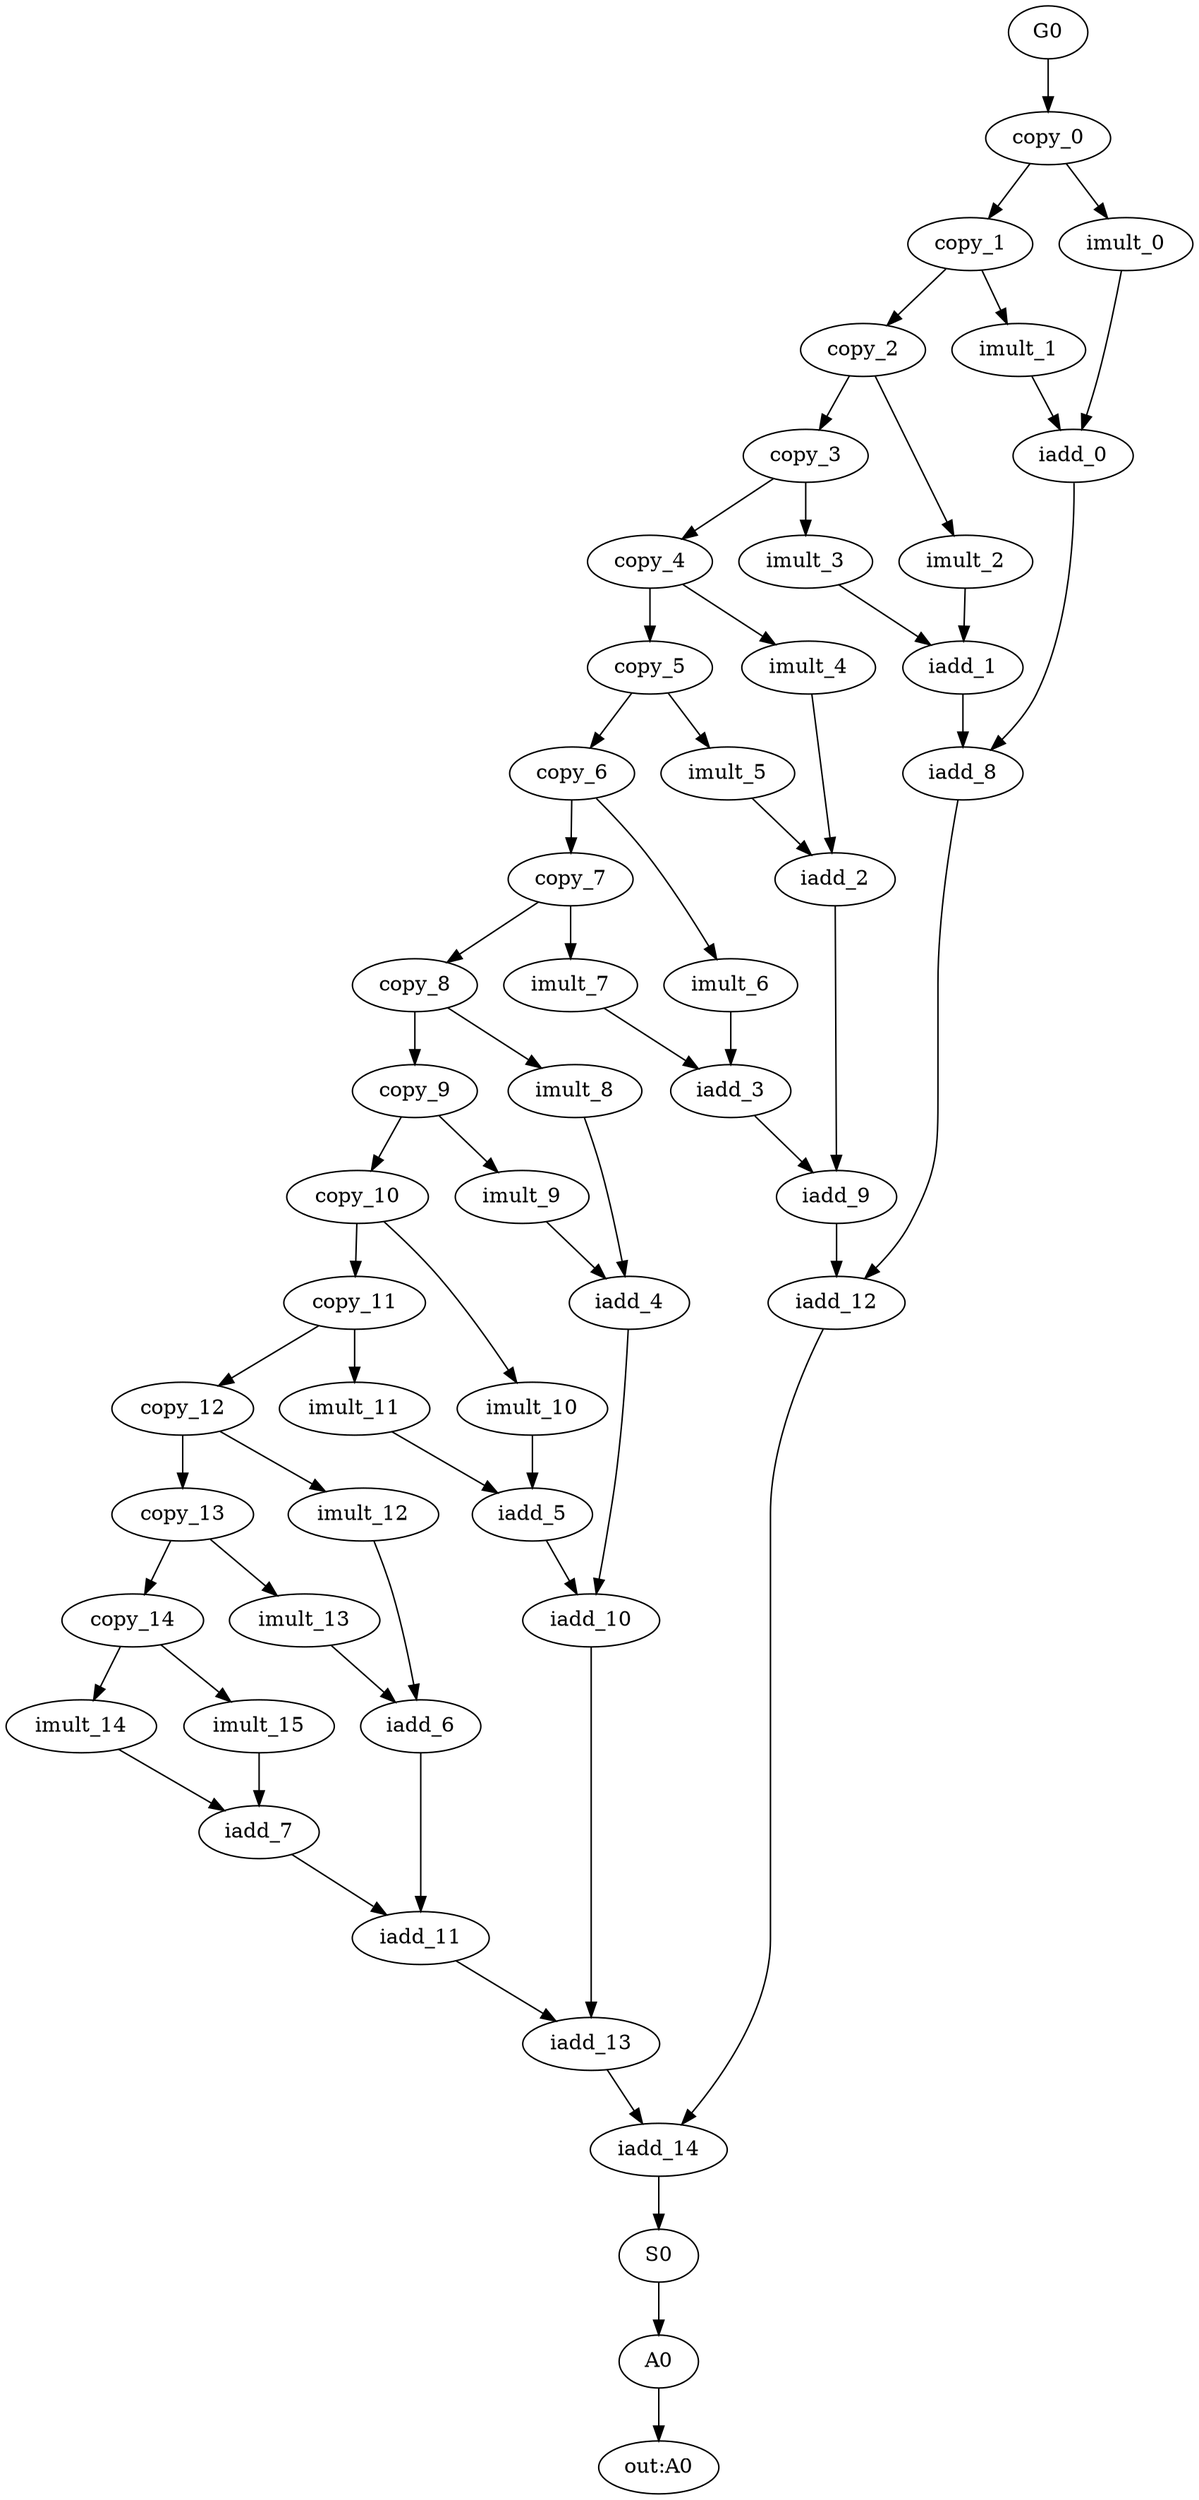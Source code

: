 strict digraph "Fir16" {
G0 [label=G0];
copy_10 [label=copy_10];
copy_3 [label=copy_3];
imult_11 [label=imult_11];
iadd_7 [label=iadd_7];
A0 [label=A0];
iadd_5 [label=iadd_5];
iadd_13 [label=iadd_13];
copy_7 [label=copy_7];
iadd_0 [label=iadd_0];
iadd_9 [label=iadd_9];
S0 [label=S0];
imult_6 [label=imult_6];
iadd_1 [label=iadd_1];
iadd_10 [label=iadd_10];
iadd_12 [label=iadd_12];
imult_5 [label=imult_5];
imult_12 [label=imult_12];
imult_1 [label=imult_1];
imult_9 [label=imult_9];
imult_13 [label=imult_13];
imult_3 [label=imult_3];
iadd_3 [label=iadd_3];
imult_14 [label=imult_14];
copy_0 [label=copy_0];
imult_8 [label=imult_8];
imult_4 [label=imult_4];
copy_5 [label=copy_5];
imult_10 [label=imult_10];
imult_15 [label=imult_15];
imult_0 [label=imult_0];
copy_11 [label=copy_11];
iadd_14 [label=iadd_14];
imult_2 [label=imult_2];
iadd_8 [label=iadd_8];
copy_6 [label=copy_6];
copy_12 [label=copy_12];
iadd_2 [label=iadd_2];
iadd_4 [label=iadd_4];
copy_4 [label=copy_4];
copy_14 [label=copy_14];
iadd_11 [label=iadd_11];
copy_13 [label=copy_13];
copy_8 [label=copy_8];
copy_2 [label=copy_2];
imult_7 [label=imult_7];
iadd_6 [label=iadd_6];
copy_1 [label=copy_1];
copy_9 [label=copy_9];
"out:A0";
G0 -> copy_0  [name=44];
copy_10 -> copy_11  [name=38];
copy_10 -> imult_10  [name=51];
copy_3 -> copy_4  [name=24];
copy_3 -> imult_3  [name=40];
imult_11 -> iadd_5  [name=48];
iadd_7 -> iadd_11  [name=58];
A0 -> "out:A0";
iadd_5 -> iadd_10  [name=17];
iadd_13 -> iadd_14  [name=25];
copy_7 -> imult_7  [name=9];
copy_7 -> copy_8  [name=27];
iadd_0 -> iadd_8  [name=37];
iadd_9 -> iadd_12  [name=29];
S0 -> A0  [name=8];
imult_6 -> iadd_3  [name=1];
iadd_1 -> iadd_8  [name=16];
iadd_10 -> iadd_13  [name=36];
iadd_12 -> iadd_14  [name=59];
imult_5 -> iadd_2  [name=50];
imult_12 -> iadd_6  [name=62];
imult_1 -> iadd_0  [name=61];
imult_9 -> iadd_4  [name=21];
imult_13 -> iadd_6  [name=53];
imult_3 -> iadd_1  [name=7];
iadd_3 -> iadd_9  [name=19];
imult_14 -> iadd_7  [name=3];
copy_0 -> copy_1  [name=22];
copy_0 -> imult_0  [name=46];
imult_8 -> iadd_4  [name=23];
imult_4 -> iadd_2  [name=49];
copy_5 -> imult_5  [name=2];
copy_5 -> copy_6  [name=57];
imult_10 -> iadd_5  [name=33];
imult_15 -> iadd_7  [name=10];
imult_0 -> iadd_0  [name=43];
copy_11 -> copy_12  [name=5];
copy_11 -> imult_11  [name=18];
iadd_14 -> S0  [name=35];
imult_2 -> iadd_1  [name=6];
iadd_8 -> iadd_12  [name=0];
copy_6 -> copy_7  [name=20];
copy_6 -> imult_6  [name=45];
copy_12 -> imult_12  [name=13];
copy_12 -> copy_13  [name=39];
iadd_2 -> iadd_9  [name=26];
iadd_4 -> iadd_10  [name=15];
copy_4 -> imult_4  [name=4];
copy_4 -> copy_5  [name=32];
copy_14 -> imult_14  [name=14];
copy_14 -> imult_15  [name=47];
iadd_11 -> iadd_13  [name=41];
copy_13 -> imult_13  [name=28];
copy_13 -> copy_14  [name=54];
copy_8 -> copy_9  [name=11];
copy_8 -> imult_8  [name=42];
copy_2 -> copy_3  [name=30];
copy_2 -> imult_2  [name=31];
imult_7 -> iadd_3  [name=34];
iadd_6 -> iadd_11  [name=52];
copy_1 -> copy_2  [name=12];
copy_1 -> imult_1  [name=60];
copy_9 -> imult_9  [name=55];
copy_9 -> copy_10  [name=56];
}
